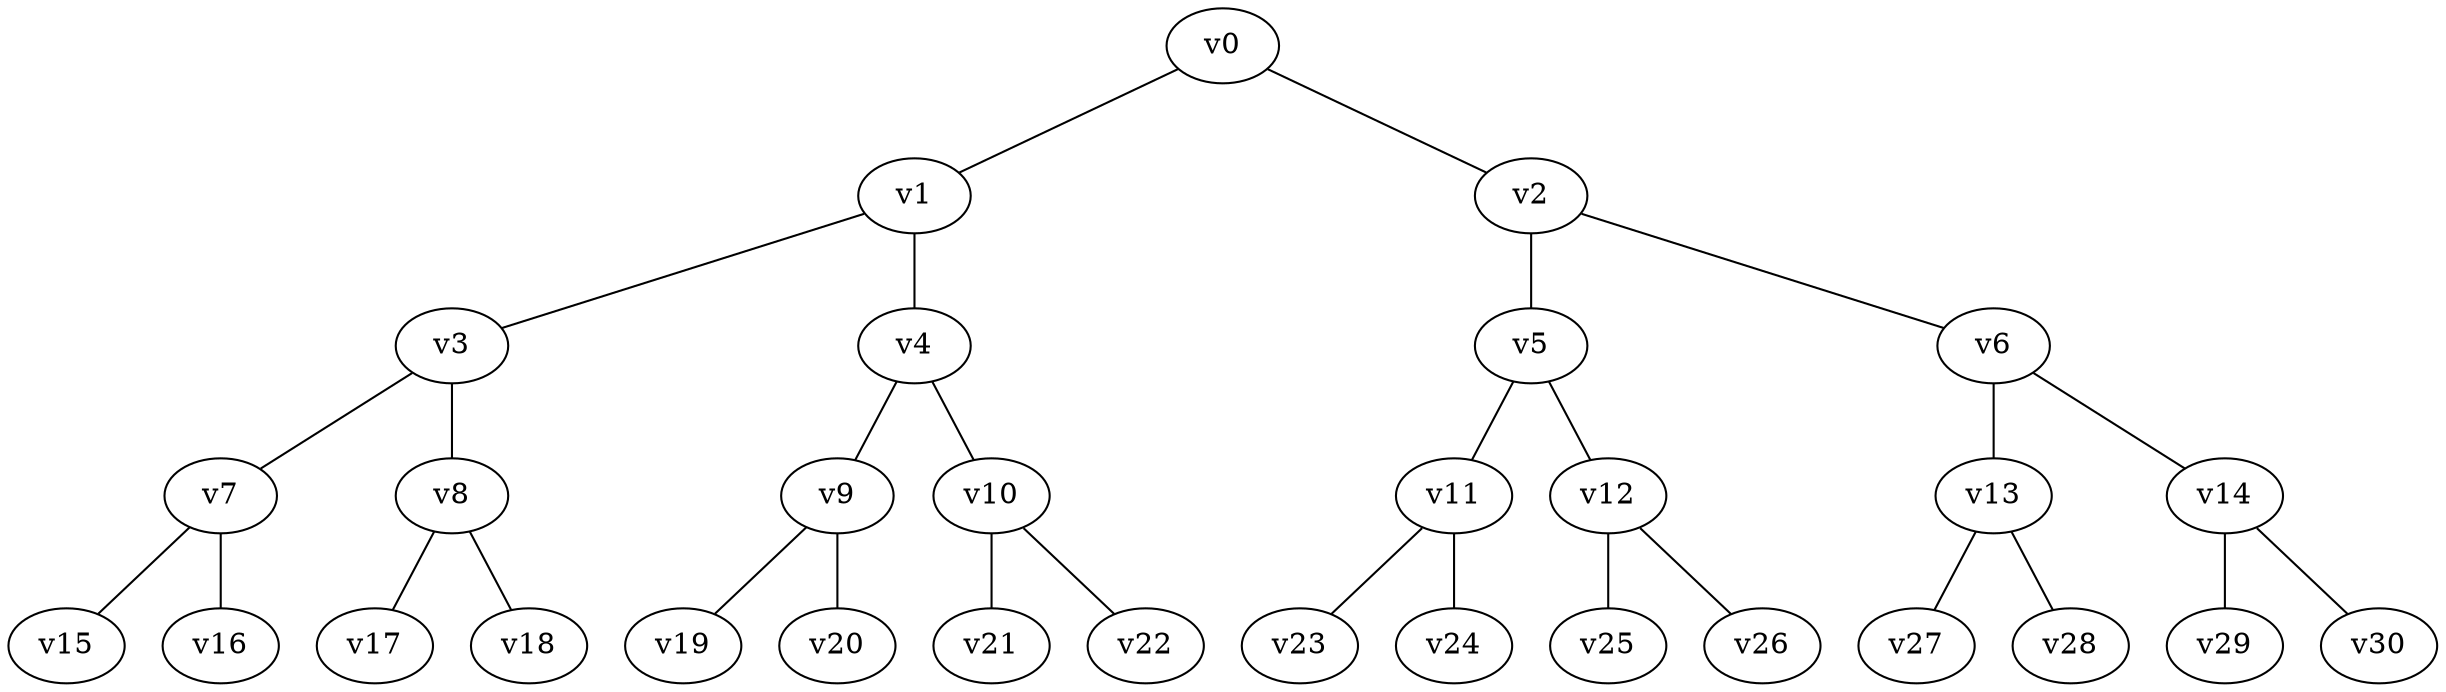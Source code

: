 graph G {
v0 -- v1
v0 -- v2
v1 -- v3
v1 -- v4
v2 -- v5
v2 -- v6
v3 -- v7
v3 -- v8
v4 -- v9
v4 -- v10
v5 -- v11
v5 -- v12
v6 -- v13
v6 -- v14
v7 -- v15
v7 -- v16
v8 -- v17
v8 -- v18
v9 -- v19
v9 -- v20
v10 -- v21
v10 -- v22
v11 -- v23
v11 -- v24
v12 -- v25
v12 -- v26
v13 -- v27
v13 -- v28
v14 -- v29
v14 -- v30
}
